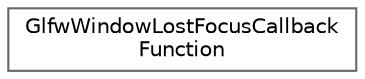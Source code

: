 digraph "Graphical Class Hierarchy"
{
 // LATEX_PDF_SIZE
  bgcolor="transparent";
  edge [fontname=Helvetica,fontsize=10,labelfontname=Helvetica,labelfontsize=10];
  node [fontname=Helvetica,fontsize=10,shape=box,height=0.2,width=0.4];
  rankdir="LR";
  Node0 [id="Node000000",label="GlfwWindowLostFocusCallback\lFunction",height=0.2,width=0.4,color="grey40", fillcolor="white", style="filled",URL="$classGlfwWindowLostFocusCallbackFunction.html",tooltip="Represents a callback function for the GLFW window lost focus event."];
}
